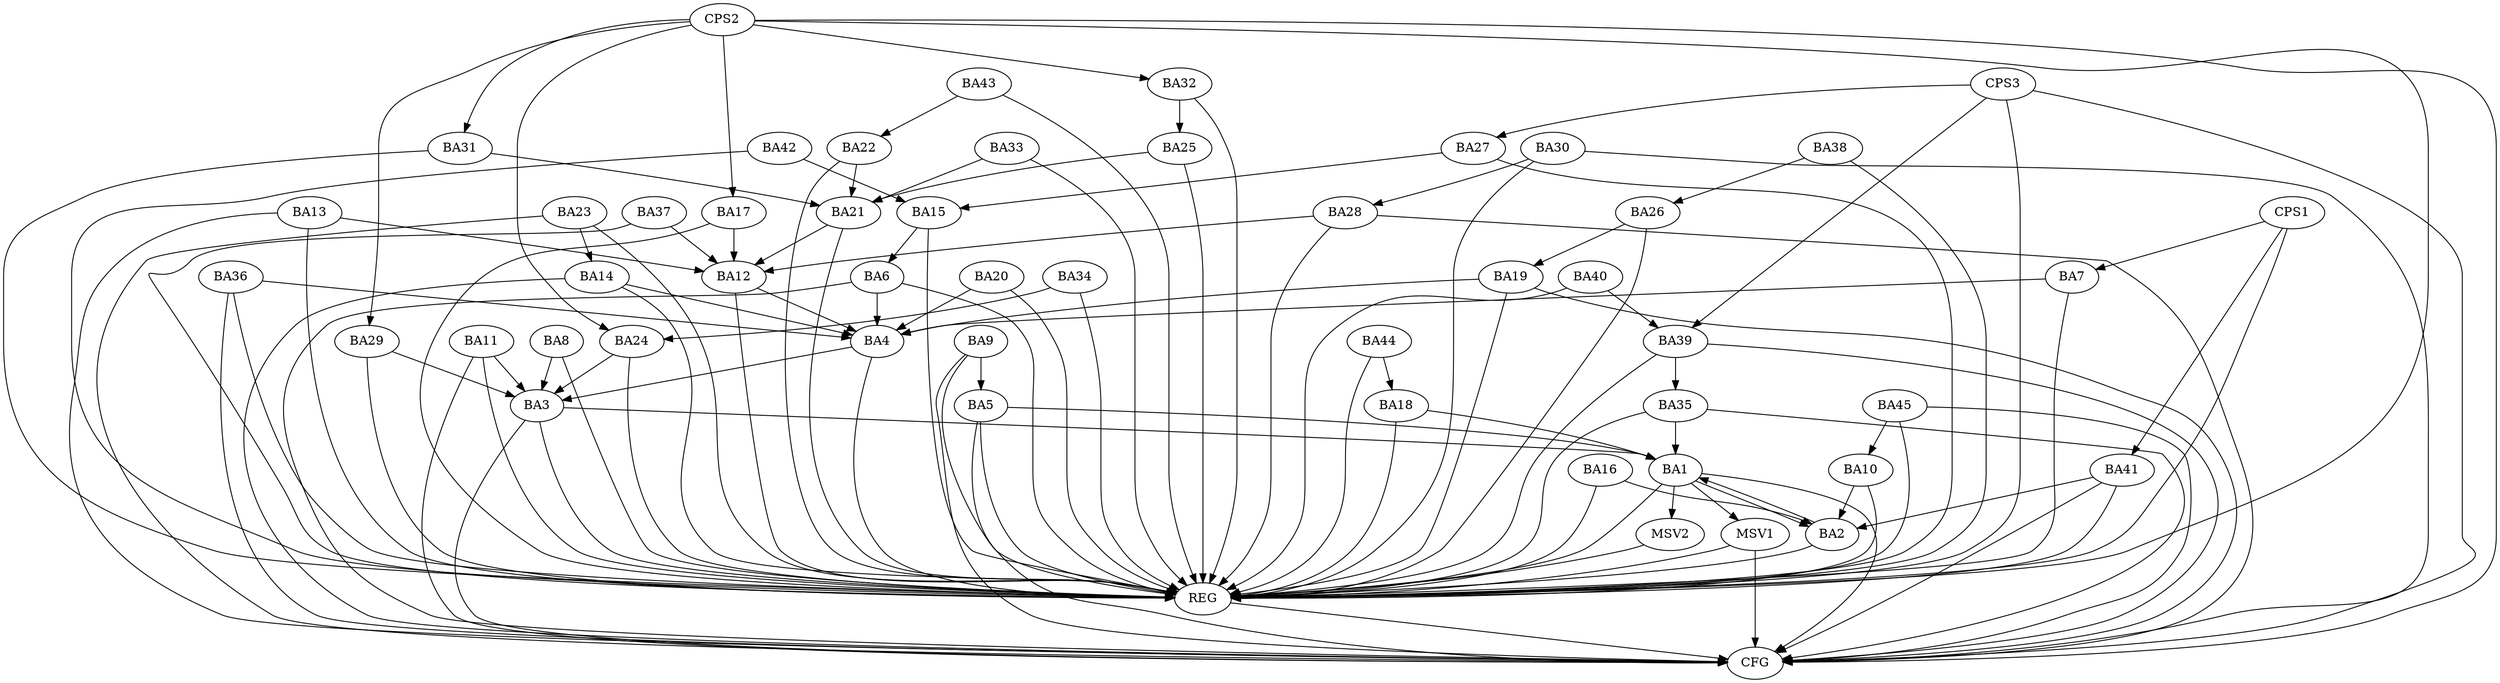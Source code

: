 strict digraph G {
  BA1 [ label="BA1" ];
  BA2 [ label="BA2" ];
  BA3 [ label="BA3" ];
  BA4 [ label="BA4" ];
  BA5 [ label="BA5" ];
  BA6 [ label="BA6" ];
  BA7 [ label="BA7" ];
  BA8 [ label="BA8" ];
  BA9 [ label="BA9" ];
  BA10 [ label="BA10" ];
  BA11 [ label="BA11" ];
  BA12 [ label="BA12" ];
  BA13 [ label="BA13" ];
  BA14 [ label="BA14" ];
  BA15 [ label="BA15" ];
  BA16 [ label="BA16" ];
  BA17 [ label="BA17" ];
  BA18 [ label="BA18" ];
  BA19 [ label="BA19" ];
  BA20 [ label="BA20" ];
  BA21 [ label="BA21" ];
  BA22 [ label="BA22" ];
  BA23 [ label="BA23" ];
  BA24 [ label="BA24" ];
  BA25 [ label="BA25" ];
  BA26 [ label="BA26" ];
  BA27 [ label="BA27" ];
  BA28 [ label="BA28" ];
  BA29 [ label="BA29" ];
  BA30 [ label="BA30" ];
  BA31 [ label="BA31" ];
  BA32 [ label="BA32" ];
  BA33 [ label="BA33" ];
  BA34 [ label="BA34" ];
  BA35 [ label="BA35" ];
  BA36 [ label="BA36" ];
  BA37 [ label="BA37" ];
  BA38 [ label="BA38" ];
  BA39 [ label="BA39" ];
  BA40 [ label="BA40" ];
  BA41 [ label="BA41" ];
  BA42 [ label="BA42" ];
  BA43 [ label="BA43" ];
  BA44 [ label="BA44" ];
  BA45 [ label="BA45" ];
  CPS1 [ label="CPS1" ];
  CPS2 [ label="CPS2" ];
  CPS3 [ label="CPS3" ];
  REG [ label="REG" ];
  CFG [ label="CFG" ];
  MSV1 [ label="MSV1" ];
  MSV2 [ label="MSV2" ];
  BA1 -> BA2;
  BA2 -> BA1;
  BA3 -> BA1;
  BA4 -> BA3;
  BA5 -> BA1;
  BA6 -> BA4;
  BA7 -> BA4;
  BA8 -> BA3;
  BA9 -> BA5;
  BA10 -> BA2;
  BA11 -> BA3;
  BA12 -> BA4;
  BA13 -> BA12;
  BA14 -> BA4;
  BA15 -> BA6;
  BA16 -> BA2;
  BA17 -> BA12;
  BA18 -> BA1;
  BA19 -> BA4;
  BA20 -> BA4;
  BA21 -> BA12;
  BA22 -> BA21;
  BA23 -> BA14;
  BA24 -> BA3;
  BA25 -> BA21;
  BA26 -> BA19;
  BA27 -> BA15;
  BA28 -> BA12;
  BA29 -> BA3;
  BA30 -> BA28;
  BA31 -> BA21;
  BA32 -> BA25;
  BA33 -> BA21;
  BA34 -> BA24;
  BA35 -> BA1;
  BA36 -> BA4;
  BA37 -> BA12;
  BA38 -> BA26;
  BA39 -> BA35;
  BA40 -> BA39;
  BA41 -> BA2;
  BA42 -> BA15;
  BA43 -> BA22;
  BA44 -> BA18;
  BA45 -> BA10;
  CPS1 -> BA41;
  CPS1 -> BA7;
  CPS2 -> BA32;
  CPS2 -> BA17;
  CPS2 -> BA31;
  CPS2 -> BA24;
  CPS2 -> BA29;
  CPS3 -> BA39;
  CPS3 -> BA27;
  BA1 -> REG;
  BA2 -> REG;
  BA3 -> REG;
  BA4 -> REG;
  BA5 -> REG;
  BA6 -> REG;
  BA7 -> REG;
  BA8 -> REG;
  BA9 -> REG;
  BA10 -> REG;
  BA11 -> REG;
  BA12 -> REG;
  BA13 -> REG;
  BA14 -> REG;
  BA15 -> REG;
  BA16 -> REG;
  BA17 -> REG;
  BA18 -> REG;
  BA19 -> REG;
  BA20 -> REG;
  BA21 -> REG;
  BA22 -> REG;
  BA23 -> REG;
  BA24 -> REG;
  BA25 -> REG;
  BA26 -> REG;
  BA27 -> REG;
  BA28 -> REG;
  BA29 -> REG;
  BA30 -> REG;
  BA31 -> REG;
  BA32 -> REG;
  BA33 -> REG;
  BA34 -> REG;
  BA35 -> REG;
  BA36 -> REG;
  BA37 -> REG;
  BA38 -> REG;
  BA39 -> REG;
  BA40 -> REG;
  BA41 -> REG;
  BA42 -> REG;
  BA43 -> REG;
  BA44 -> REG;
  BA45 -> REG;
  CPS1 -> REG;
  CPS2 -> REG;
  CPS3 -> REG;
  BA3 -> CFG;
  BA39 -> CFG;
  BA1 -> CFG;
  CPS2 -> CFG;
  BA23 -> CFG;
  BA9 -> CFG;
  CPS3 -> CFG;
  BA28 -> CFG;
  BA19 -> CFG;
  BA11 -> CFG;
  BA36 -> CFG;
  BA14 -> CFG;
  BA30 -> CFG;
  BA41 -> CFG;
  BA6 -> CFG;
  BA35 -> CFG;
  BA5 -> CFG;
  BA13 -> CFG;
  BA45 -> CFG;
  REG -> CFG;
  BA1 -> MSV1;
  BA1 -> MSV2;
  MSV1 -> REG;
  MSV1 -> CFG;
  MSV2 -> REG;
}
